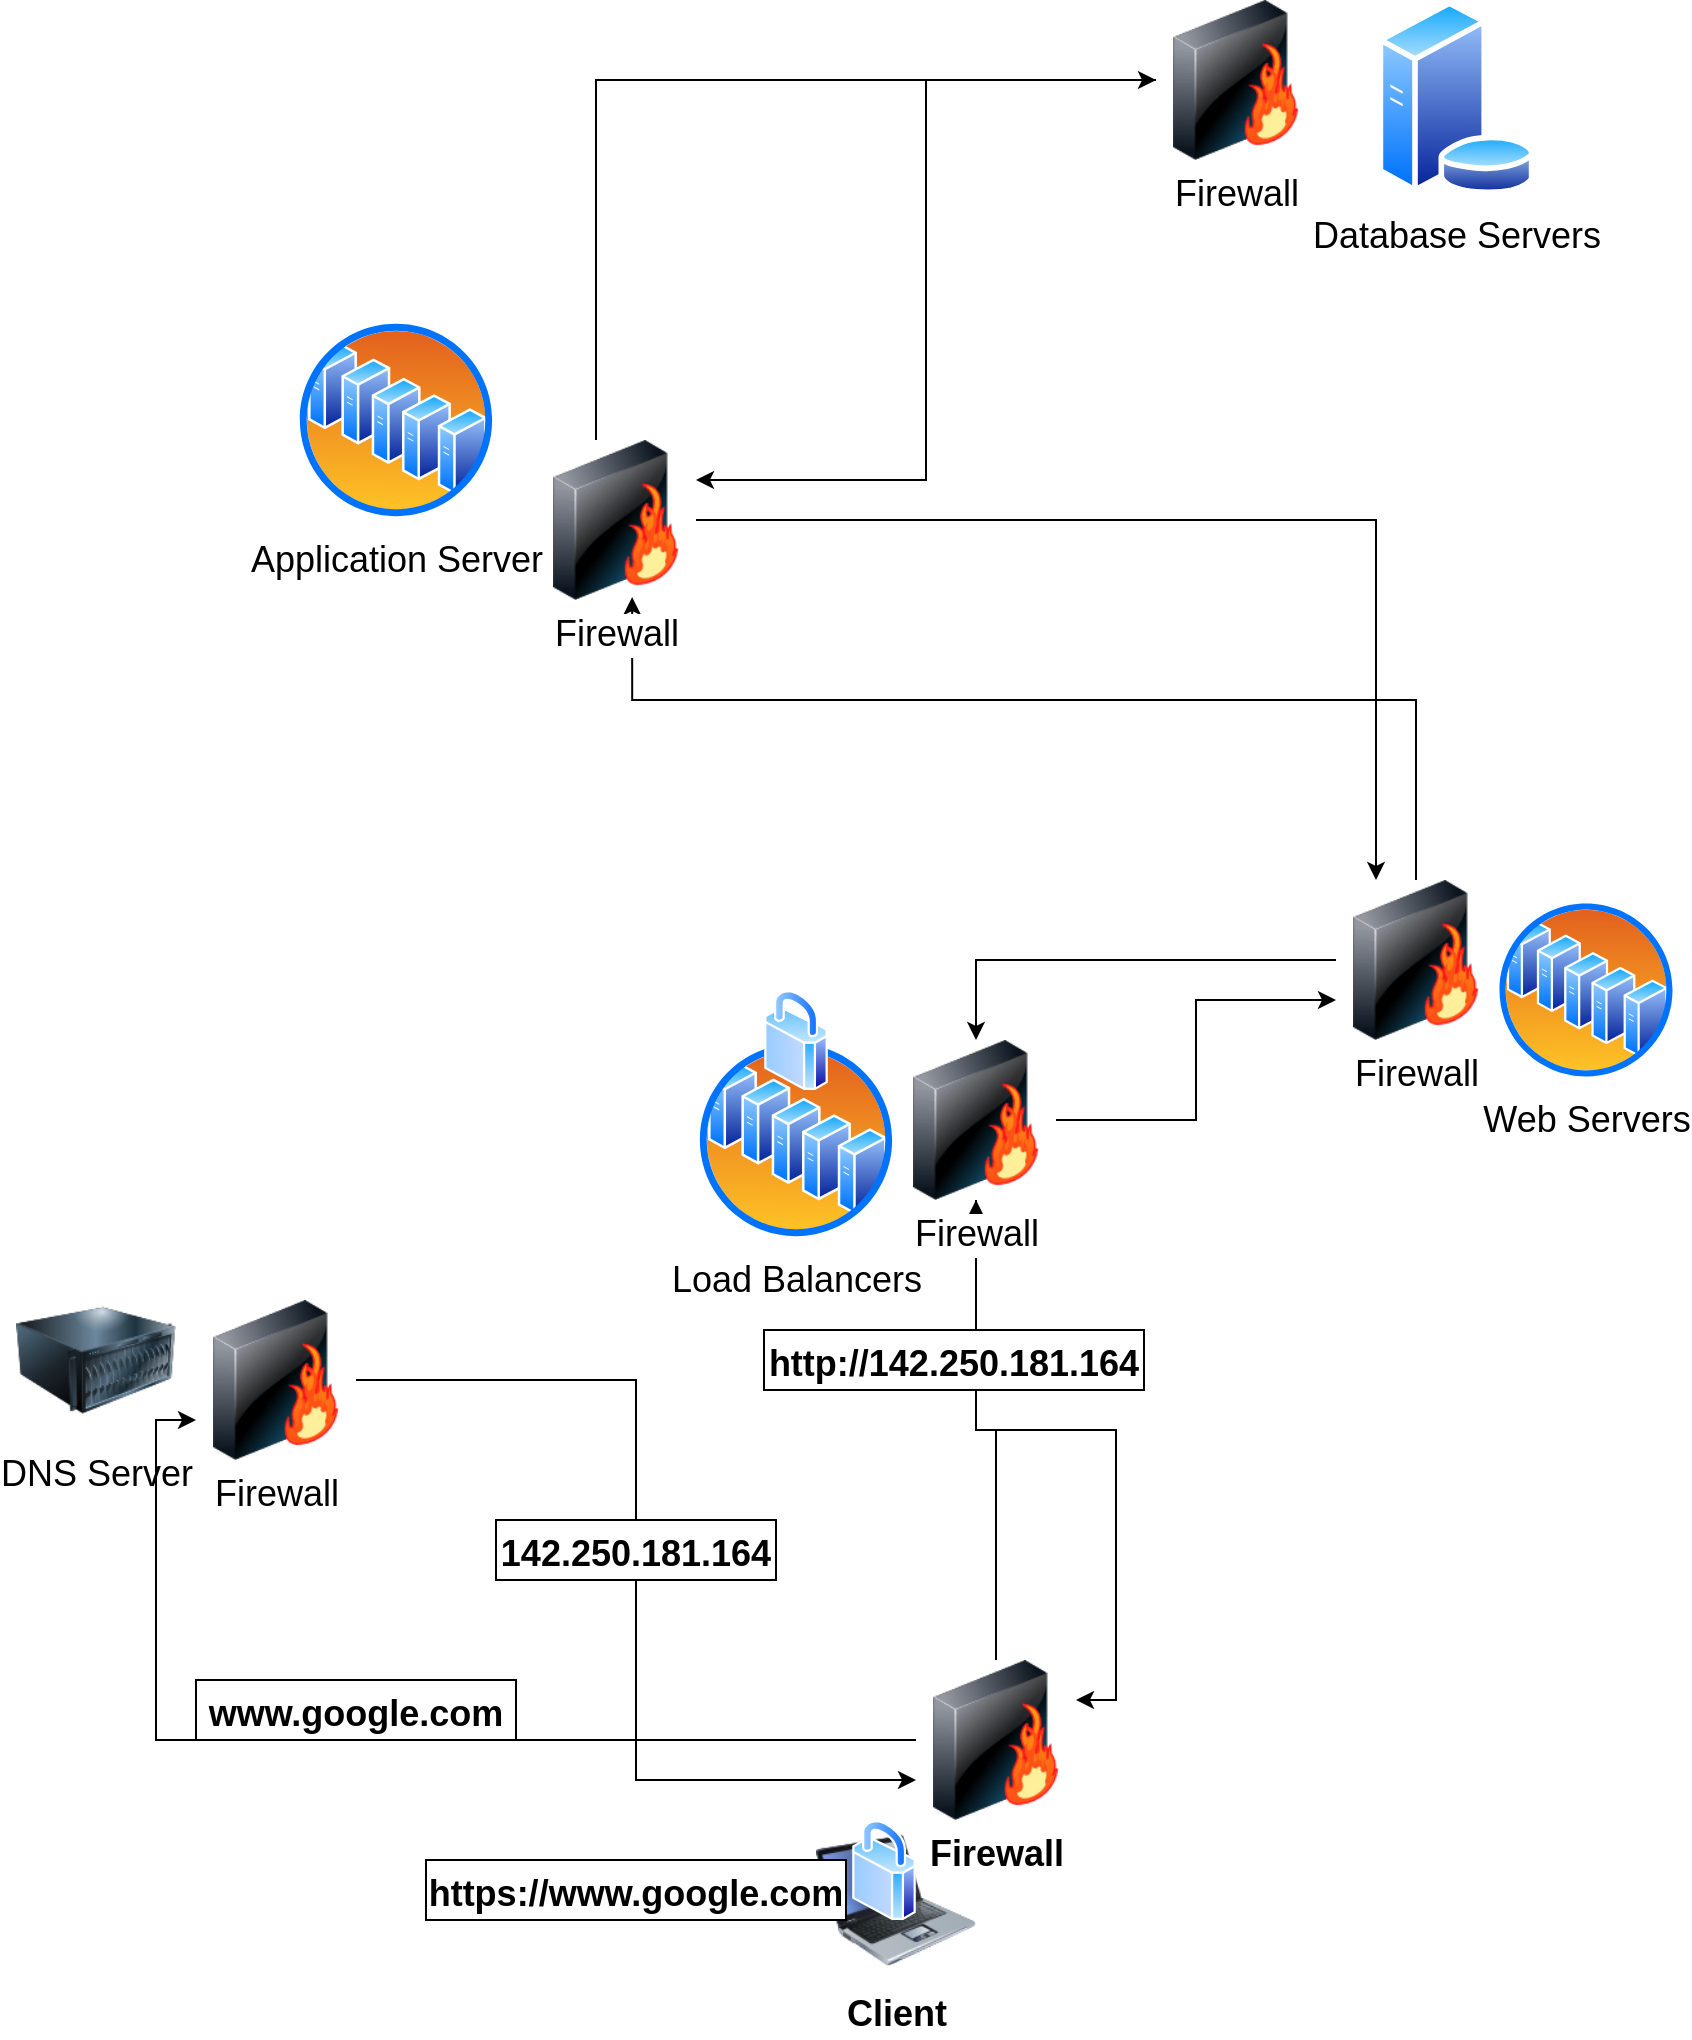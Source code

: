 <mxfile version="20.4.0" type="github">
  <diagram id="JX267tmkFyanEfetOF3x" name="Page-1">
    <mxGraphModel dx="936" dy="582" grid="1" gridSize="10" guides="1" tooltips="1" connect="1" arrows="1" fold="1" page="1" pageScale="1" pageWidth="850" pageHeight="1100" math="0" shadow="0">
      <root>
        <mxCell id="0" />
        <mxCell id="1" parent="0" />
        <mxCell id="fUVvN42I4j-7IPn_Yf2B-1" value="&lt;font style=&quot;font-size: 18px;&quot;&gt;&lt;b&gt;Client&lt;/b&gt;&lt;/font&gt;" style="image;html=1;image=img/lib/clip_art/computers/Laptop_128x128.png" parent="1" vertex="1">
          <mxGeometry x="410" y="940" width="80" height="80" as="geometry" />
        </mxCell>
        <mxCell id="fUVvN42I4j-7IPn_Yf2B-2" value="&lt;font style=&quot;font-size: 18px;&quot;&gt;DNS Server&lt;/font&gt;" style="image;html=1;image=img/lib/clip_art/computers/Server_128x128.png" parent="1" vertex="1">
          <mxGeometry x="10" y="670" width="80" height="80" as="geometry" />
        </mxCell>
        <mxCell id="OCpMYhBF6vP6gSi63RK3-76" style="edgeStyle=orthogonalEdgeStyle;rounded=0;orthogonalLoop=1;jettySize=auto;html=1;fontSize=18;" edge="1" parent="1" source="fUVvN42I4j-7IPn_Yf2B-3" target="fUVvN42I4j-7IPn_Yf2B-10">
          <mxGeometry relative="1" as="geometry" />
        </mxCell>
        <mxCell id="OCpMYhBF6vP6gSi63RK3-94" style="edgeStyle=orthogonalEdgeStyle;rounded=0;orthogonalLoop=1;jettySize=auto;html=1;entryX=0;entryY=0.75;entryDx=0;entryDy=0;fontSize=18;" edge="1" parent="1" source="fUVvN42I4j-7IPn_Yf2B-3" target="fUVvN42I4j-7IPn_Yf2B-4">
          <mxGeometry relative="1" as="geometry" />
        </mxCell>
        <mxCell id="fUVvN42I4j-7IPn_Yf2B-3" value="&lt;font style=&quot;font-size: 18px;&quot;&gt;&lt;b&gt;Firewall&lt;/b&gt;&lt;/font&gt;" style="image;html=1;image=img/lib/clip_art/networking/Firewall-page1_128x128.png" parent="1" vertex="1">
          <mxGeometry x="460" y="860" width="80" height="80" as="geometry" />
        </mxCell>
        <mxCell id="OCpMYhBF6vP6gSi63RK3-74" style="edgeStyle=orthogonalEdgeStyle;rounded=0;orthogonalLoop=1;jettySize=auto;html=1;entryX=0;entryY=0.75;entryDx=0;entryDy=0;fontSize=18;" edge="1" parent="1" source="fUVvN42I4j-7IPn_Yf2B-4" target="fUVvN42I4j-7IPn_Yf2B-3">
          <mxGeometry relative="1" as="geometry" />
        </mxCell>
        <mxCell id="fUVvN42I4j-7IPn_Yf2B-4" value="&lt;font style=&quot;font-size: 18px;&quot;&gt;Firewall&lt;/font&gt;" style="image;html=1;image=img/lib/clip_art/networking/Firewall-page1_128x128.png" parent="1" vertex="1">
          <mxGeometry x="100" y="680" width="80" height="80" as="geometry" />
        </mxCell>
        <mxCell id="fUVvN42I4j-7IPn_Yf2B-12" value="&lt;font style=&quot;font-size: 18px;&quot;&gt;Web Servers&lt;/font&gt;" style="aspect=fixed;perimeter=ellipsePerimeter;html=1;align=center;shadow=0;dashed=0;spacingTop=3;image;image=img/lib/active_directory/server_farm.svg;" parent="1" vertex="1">
          <mxGeometry x="750" y="480" width="90" height="90" as="geometry" />
        </mxCell>
        <mxCell id="fUVvN42I4j-7IPn_Yf2B-13" value="&lt;font style=&quot;font-size: 18px;&quot;&gt;Load Balancers&lt;/font&gt;" style="aspect=fixed;perimeter=ellipsePerimeter;html=1;align=center;shadow=0;dashed=0;spacingTop=3;image;image=img/lib/active_directory/server_farm.svg;" parent="1" vertex="1">
          <mxGeometry x="350" y="550" width="100" height="100" as="geometry" />
        </mxCell>
        <mxCell id="fUVvN42I4j-7IPn_Yf2B-14" value="&lt;font style=&quot;font-size: 18px;&quot;&gt;Database Servers&lt;/font&gt;" style="aspect=fixed;perimeter=ellipsePerimeter;html=1;align=center;shadow=0;dashed=0;spacingTop=3;image;image=img/lib/active_directory/database_server.svg;" parent="1" vertex="1">
          <mxGeometry x="690" y="30" width="80" height="97.56" as="geometry" />
        </mxCell>
        <mxCell id="OCpMYhBF6vP6gSi63RK3-5" value="&lt;font style=&quot;font-size: 18px;&quot;&gt;Application Server&lt;/font&gt;" style="aspect=fixed;perimeter=ellipsePerimeter;html=1;align=center;shadow=0;dashed=0;spacingTop=3;image;image=img/lib/active_directory/server_farm.svg;" vertex="1" parent="1">
          <mxGeometry x="150" y="190" width="100" height="100" as="geometry" />
        </mxCell>
        <mxCell id="OCpMYhBF6vP6gSi63RK3-82" style="edgeStyle=orthogonalEdgeStyle;rounded=0;orthogonalLoop=1;jettySize=auto;html=1;entryX=0.5;entryY=0;entryDx=0;entryDy=0;fontSize=18;" edge="1" parent="1" source="OCpMYhBF6vP6gSi63RK3-7" target="fUVvN42I4j-7IPn_Yf2B-10">
          <mxGeometry relative="1" as="geometry" />
        </mxCell>
        <mxCell id="OCpMYhBF6vP6gSi63RK3-109" style="edgeStyle=orthogonalEdgeStyle;rounded=0;orthogonalLoop=1;jettySize=auto;html=1;entryX=0.601;entryY=0.982;entryDx=0;entryDy=0;entryPerimeter=0;fontSize=18;" edge="1" parent="1" source="OCpMYhBF6vP6gSi63RK3-7" target="OCpMYhBF6vP6gSi63RK3-8">
          <mxGeometry relative="1" as="geometry">
            <Array as="points">
              <mxPoint x="710" y="380" />
              <mxPoint x="318" y="380" />
            </Array>
          </mxGeometry>
        </mxCell>
        <mxCell id="OCpMYhBF6vP6gSi63RK3-7" value="&lt;font style=&quot;font-size: 18px;&quot;&gt;Firewall&lt;/font&gt;" style="image;html=1;image=img/lib/clip_art/networking/Firewall-page1_128x128.png" vertex="1" parent="1">
          <mxGeometry x="670" y="470" width="80" height="80" as="geometry" />
        </mxCell>
        <mxCell id="OCpMYhBF6vP6gSi63RK3-91" style="edgeStyle=orthogonalEdgeStyle;rounded=0;orthogonalLoop=1;jettySize=auto;html=1;entryX=0;entryY=0.5;entryDx=0;entryDy=0;fontSize=18;" edge="1" parent="1" source="OCpMYhBF6vP6gSi63RK3-8" target="OCpMYhBF6vP6gSi63RK3-9">
          <mxGeometry relative="1" as="geometry">
            <Array as="points">
              <mxPoint x="300" y="70" />
            </Array>
          </mxGeometry>
        </mxCell>
        <mxCell id="OCpMYhBF6vP6gSi63RK3-108" style="edgeStyle=orthogonalEdgeStyle;rounded=0;orthogonalLoop=1;jettySize=auto;html=1;entryX=0.25;entryY=0;entryDx=0;entryDy=0;fontSize=18;" edge="1" parent="1" source="OCpMYhBF6vP6gSi63RK3-8" target="OCpMYhBF6vP6gSi63RK3-7">
          <mxGeometry relative="1" as="geometry" />
        </mxCell>
        <mxCell id="OCpMYhBF6vP6gSi63RK3-8" value="&lt;font style=&quot;font-size: 18px;&quot;&gt;Firewall&lt;/font&gt;" style="image;html=1;image=img/lib/clip_art/networking/Firewall-page1_128x128.png" vertex="1" parent="1">
          <mxGeometry x="270" y="250" width="80" height="80" as="geometry" />
        </mxCell>
        <mxCell id="OCpMYhBF6vP6gSi63RK3-89" style="edgeStyle=orthogonalEdgeStyle;rounded=0;orthogonalLoop=1;jettySize=auto;html=1;entryX=1;entryY=0.25;entryDx=0;entryDy=0;fontSize=18;" edge="1" parent="1" source="OCpMYhBF6vP6gSi63RK3-9" target="OCpMYhBF6vP6gSi63RK3-8">
          <mxGeometry relative="1" as="geometry" />
        </mxCell>
        <mxCell id="OCpMYhBF6vP6gSi63RK3-9" value="&lt;font style=&quot;font-size: 18px;&quot;&gt;Firewall&lt;/font&gt;" style="image;html=1;image=img/lib/clip_art/networking/Firewall-page1_128x128.png" vertex="1" parent="1">
          <mxGeometry x="580" y="30" width="80" height="80" as="geometry" />
        </mxCell>
        <mxCell id="OCpMYhBF6vP6gSi63RK3-80" style="edgeStyle=orthogonalEdgeStyle;rounded=0;orthogonalLoop=1;jettySize=auto;html=1;entryX=0;entryY=0.75;entryDx=0;entryDy=0;fontSize=18;" edge="1" parent="1" source="fUVvN42I4j-7IPn_Yf2B-10" target="OCpMYhBF6vP6gSi63RK3-7">
          <mxGeometry relative="1" as="geometry" />
        </mxCell>
        <mxCell id="OCpMYhBF6vP6gSi63RK3-83" style="edgeStyle=orthogonalEdgeStyle;rounded=0;orthogonalLoop=1;jettySize=auto;html=1;entryX=1;entryY=0.25;entryDx=0;entryDy=0;fontSize=18;" edge="1" parent="1" source="fUVvN42I4j-7IPn_Yf2B-10" target="fUVvN42I4j-7IPn_Yf2B-3">
          <mxGeometry relative="1" as="geometry" />
        </mxCell>
        <mxCell id="fUVvN42I4j-7IPn_Yf2B-10" value="&lt;font style=&quot;font-size: 18px;&quot;&gt;Firewall&lt;/font&gt;" style="image;html=1;image=img/lib/clip_art/networking/Firewall-page1_128x128.png" parent="1" vertex="1">
          <mxGeometry x="450" y="550" width="80" height="80" as="geometry" />
        </mxCell>
        <mxCell id="OCpMYhBF6vP6gSi63RK3-92" value="" style="aspect=fixed;perimeter=ellipsePerimeter;html=1;align=center;shadow=0;dashed=0;spacingTop=3;image;image=img/lib/active_directory/secure.svg;fontSize=18;" vertex="1" parent="1">
          <mxGeometry x="384" y="525" width="32" height="50" as="geometry" />
        </mxCell>
        <mxCell id="OCpMYhBF6vP6gSi63RK3-93" value="" style="aspect=fixed;perimeter=ellipsePerimeter;html=1;align=center;shadow=0;dashed=0;spacingTop=3;image;image=img/lib/active_directory/secure.svg;fontSize=18;" vertex="1" parent="1">
          <mxGeometry x="428" y="940" width="32" height="50" as="geometry" />
        </mxCell>
        <mxCell id="OCpMYhBF6vP6gSi63RK3-95" value="&lt;font style=&quot;font-size: 18px;&quot;&gt;&lt;b&gt;https://www.google.com&lt;/b&gt;&lt;/font&gt;" style="whiteSpace=wrap;html=1;verticalAlign=top;labelBackgroundColor=default;" vertex="1" parent="1">
          <mxGeometry x="215" y="960" width="210" height="30" as="geometry" />
        </mxCell>
        <mxCell id="OCpMYhBF6vP6gSi63RK3-97" value="&lt;font style=&quot;font-size: 18px;&quot;&gt;&lt;b&gt;www.google.com&lt;/b&gt;&lt;/font&gt;" style="whiteSpace=wrap;html=1;verticalAlign=top;labelBackgroundColor=default;" vertex="1" parent="1">
          <mxGeometry x="100" y="870" width="160" height="30" as="geometry" />
        </mxCell>
        <mxCell id="OCpMYhBF6vP6gSi63RK3-101" value="&lt;font style=&quot;font-size: 18px;&quot;&gt;&lt;b&gt;142.250.181.164&lt;/b&gt;&lt;/font&gt;" style="whiteSpace=wrap;html=1;verticalAlign=top;labelBackgroundColor=default;" vertex="1" parent="1">
          <mxGeometry x="250" y="790" width="140" height="30" as="geometry" />
        </mxCell>
        <mxCell id="OCpMYhBF6vP6gSi63RK3-103" value="&lt;b&gt;&lt;font style=&quot;font-size: 18px;&quot;&gt;http://142.250.181.164&lt;/font&gt;&lt;/b&gt;" style="whiteSpace=wrap;html=1;verticalAlign=top;labelBackgroundColor=default;" vertex="1" parent="1">
          <mxGeometry x="384" y="695" width="190" height="30" as="geometry" />
        </mxCell>
      </root>
    </mxGraphModel>
  </diagram>
</mxfile>
